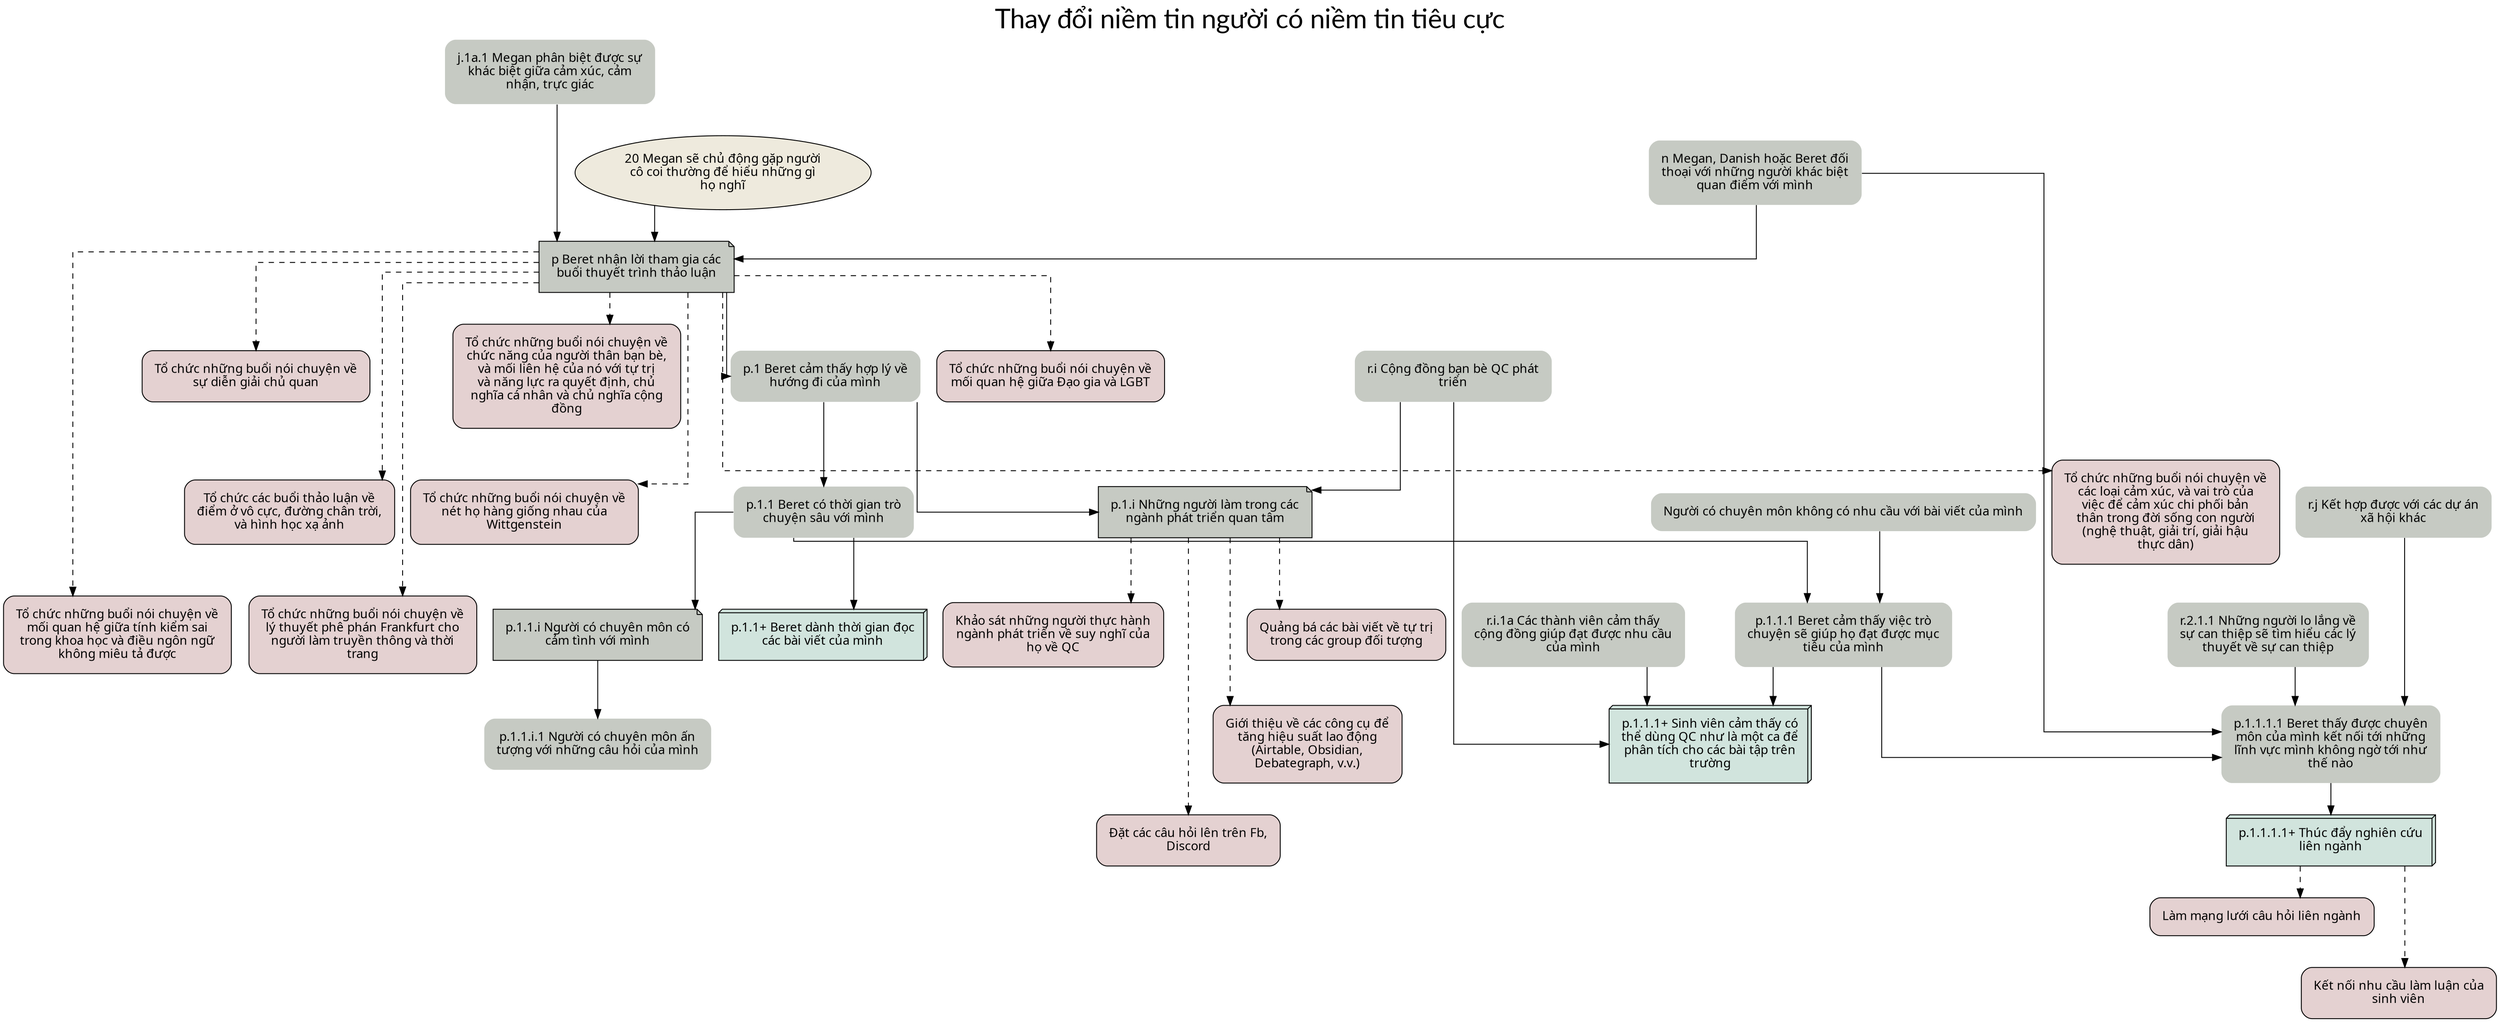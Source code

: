 digraph branch_p {
	graph [fontname=Lato,
		fontsize=30,
		label="Thay đổi niềm tin người có niềm tin tiêu cực",
		labelloc=t,
		overlap=false,
		sep=10,
		splines=ortho,
		style=rounded
	];
	node [fillcolor="#c6cac3",
		fontname="SVN-Avo",
		margin=0.2,
		shape=plaintext,
		style="filled, rounded"
	];
	edge [penwidth=1,
		style=""
	];
	"20 Megan sẽ chủ động gặp người cô coi thường để hiểu những gì họ nghĩ"	[fillcolor="#EEEADD",
		label="20 Megan sẽ chủ động gặp người\ncô coi thường để hiểu những gì\nhọ nghĩ",
		margin=0.1,
		shape=oval];
	"p Beret nhận lời tham gia các buổi thuyết trình thảo luận"	[label="p Beret nhận lời tham gia các\nbuổi thuyết trình thảo luận",
		shape=note,
		style=filled];
	"20 Megan sẽ chủ động gặp người cô coi thường để hiểu những gì họ nghĩ" -> "p Beret nhận lời tham gia các buổi thuyết trình thảo luận"	[minlen=1];
	"p.1.1.1 Beret cảm thấy việc trò chuyện sẽ giúp họ đạt được mục tiêu của mình"	[label="p.1.1.1 Beret cảm thấy việc trò\nchuyện sẽ giúp họ đạt được mục\ntiêu của mình"];
	"p.1.1.1.1 Beret thấy được chuyên môn của mình kết nối tới những lĩnh vực mình không ngờ tới như thế \
nào"	[label="p.1.1.1.1 Beret thấy được chuyên\nmôn của mình kết nối tới những\nlĩnh vực mình không ngờ tới như\nthế \
nào"];
	"p.1.1.1 Beret cảm thấy việc trò chuyện sẽ giúp họ đạt được mục tiêu của mình" -> "p.1.1.1.1 Beret thấy được chuyên môn của mình kết nối tới những lĩnh vực mình không ngờ tới như thế \
nào";
	"p.1.1.1+ Sinh viên cảm thấy có thể dùng QC như là một ca để phân tích cho các bài tập trên trường"	[fillcolor="#D1E4DD",
		label="p.1.1.1+ Sinh viên cảm thấy có\nthể dùng QC như là một ca để\nphân tích cho các bài tập trên\ntrường",
		shape=box3d];
	"p.1.1.1 Beret cảm thấy việc trò chuyện sẽ giúp họ đạt được mục tiêu của mình" -> "p.1.1.1+ Sinh viên cảm thấy có thể dùng QC như là một ca để phân tích cho các bài tập trên trường";
	"r.i Cộng đồng bạn bè QC phát triển"	[label="r.i Cộng đồng bạn bè QC phát\ntriển"];
	"r.i Cộng đồng bạn bè QC phát triển" -> "p.1.1.1+ Sinh viên cảm thấy có thể dùng QC như là một ca để phân tích cho các bài tập trên trường";
	"p.1.i Những người làm trong các ngành phát triển quan tâm"	[label="p.1.i Những người làm trong các\nngành phát triển quan tâm",
		shape=note,
		style=filled];
	"r.i Cộng đồng bạn bè QC phát triển" -> "p.1.i Những người làm trong các ngành phát triển quan tâm";
	"r.i.1a Các thành viên cảm thấy cộng đồng giúp đạt được nhu cầu của mình"	[label="r.i.1a Các thành viên cảm thấy\ncộng đồng giúp đạt được nhu cầu\ncủa mình"];
	"r.i.1a Các thành viên cảm thấy cộng đồng giúp đạt được nhu cầu của mình" -> "p.1.1.1+ Sinh viên cảm thấy có thể dùng QC như là một ca để phân tích cho các bài tập trên trường"	[minlen=1];
	"r.2.1.1 Những người lo lắng về sự can thiệp sẽ tìm hiểu các lý thuyết về sự can thiệp"	[label="r.2.1.1 Những người lo lắng về\nsự can thiệp sẽ tìm hiểu các lý\nthuyết về sự can thiệp"];
	"r.2.1.1 Những người lo lắng về sự can thiệp sẽ tìm hiểu các lý thuyết về sự can thiệp" -> "p.1.1.1.1 Beret thấy được chuyên môn của mình kết nối tới những lĩnh vực mình không ngờ tới như thế \
nào"	[minlen=1];
	"p.1.1.i.1 Người có chuyên môn ấn tượng với những câu hỏi của mình"	[label="p.1.1.i.1 Người có chuyên môn ấn\ntượng với những câu hỏi của mình"];
	"p.1.1.1.1+ Thúc đẩy nghiên cứu liên ngành"	[fillcolor="#D1E4DD",
		label="p.1.1.1.1+ Thúc đẩy nghiên cứu\nliên ngành",
		shape=box3d];
	"p.1.1.1.1 Beret thấy được chuyên môn của mình kết nối tới những lĩnh vực mình không ngờ tới như thế \
nào" -> "p.1.1.1.1+ Thúc đẩy nghiên cứu liên ngành";
	"p.1.1 Beret có thời gian trò chuyện sâu với mình"	[label="p.1.1 Beret có thời gian trò\nchuyện sâu với mình"];
	"p.1.1 Beret có thời gian trò chuyện sâu với mình" -> "p.1.1.1 Beret cảm thấy việc trò chuyện sẽ giúp họ đạt được mục tiêu của mình";
	"p.1.1+ Beret dành thời gian đọc các bài viết của mình"	[fillcolor="#D1E4DD",
		label="p.1.1+ Beret dành thời gian đọc\ncác bài viết của mình",
		shape=box3d];
	"p.1.1 Beret có thời gian trò chuyện sâu với mình" -> "p.1.1+ Beret dành thời gian đọc các bài viết của mình"	[minlen=1];
	"p.1.1.i Người có chuyên môn có cảm tình với mình"	[label="p.1.1.i Người có chuyên môn có\ncảm tình với mình",
		shape=note,
		style=filled];
	"p.1.1 Beret có thời gian trò chuyện sâu với mình" -> "p.1.1.i Người có chuyên môn có cảm tình với mình";
	"p.1 Beret cảm thấy hợp lý về hướng đi của mình"	[label="p.1 Beret cảm thấy hợp lý về\nhướng đi của mình"];
	"p.1 Beret cảm thấy hợp lý về hướng đi của mình" -> "p.1.1 Beret có thời gian trò chuyện sâu với mình";
	"p.1 Beret cảm thấy hợp lý về hướng đi của mình" -> "p.1.i Những người làm trong các ngành phát triển quan tâm";
	"r.j Kết hợp được với các dự án xã hội khác"	[label="r.j Kết hợp được với các dự án\nxã hội khác"];
	"r.j Kết hợp được với các dự án xã hội khác" -> "p.1.1.1.1 Beret thấy được chuyên môn của mình kết nối tới những lĩnh vực mình không ngờ tới như thế \
nào"	[minlen=2];
	"n Megan, Danish hoặc Beret đối thoại với những người khác biệt quan điểm với mình"	[label="n Megan, Danish hoặc Beret đối\nthoại với những người khác biệt\nquan điểm với mình"];
	"n Megan, Danish hoặc Beret đối thoại với những người khác biệt quan điểm với mình" -> "p.1.1.1.1 Beret thấy được chuyên môn của mình kết nối tới những lĩnh vực mình không ngờ tới như thế \
nào";
	"n Megan, Danish hoặc Beret đối thoại với những người khác biệt quan điểm với mình" -> "p Beret nhận lời tham gia các buổi thuyết trình thảo luận";
	"j.1a.1 Megan phân biệt được sự khác biệt giữa cảm xúc, cảm nhận, trực giác"	[label="j.1a.1 Megan phân biệt được sự\nkhác biệt giữa cảm xúc, cảm\nnhận, trực giác"];
	"j.1a.1 Megan phân biệt được sự khác biệt giữa cảm xúc, cảm nhận, trực giác" -> "p Beret nhận lời tham gia các buổi thuyết trình thảo luận"	[minlen=2];
	"Làm mạng lưới câu hỏi liên ngành"	[fillcolor="#E4D1D1",
		label="Làm mạng lưới câu hỏi liên ngành",
		shape=polygon];
	"p.1.1.1.1+ Thúc đẩy nghiên cứu liên ngành" -> "Làm mạng lưới câu hỏi liên ngành"	[minlen=1,
		style=dashed];
	"Kết nối nhu cầu làm luận của sinh viên"	[fillcolor="#E4D1D1",
		label="Kết nối nhu cầu làm luận của\nsinh viên",
		shape=polygon];
	"p.1.1.1.1+ Thúc đẩy nghiên cứu liên ngành" -> "Kết nối nhu cầu làm luận của sinh viên"	[minlen=2,
		style=dashed];
	"Khảo sát những người thực hành ngành phát triển về suy nghĩ của họ về QC"	[fillcolor="#E4D1D1",
		label="Khảo sát những người thực hành\nngành phát triển về suy nghĩ của\nhọ về QC",
		shape=polygon];
	"p.1.i Những người làm trong các ngành phát triển quan tâm" -> "Khảo sát những người thực hành ngành phát triển về suy nghĩ của họ về QC"	[minlen=1,
		style=dashed];
	"Giới thiệu về các công cụ để tăng hiệu suất lao động (Airtable, Obsidian, Debategraph, v.v.)"	[fillcolor="#E4D1D1",
		label="Giới thiệu về các công cụ để\ntăng hiệu suất lao động\n(Airtable, Obsidian,\nDebategraph, v.v.)",
		shape=polygon];
	"p.1.i Những người làm trong các ngành phát triển quan tâm" -> "Giới thiệu về các công cụ để tăng hiệu suất lao động (Airtable, Obsidian, Debategraph, v.v.)"	[minlen=2,
		style=dashed];
	"Đặt các câu hỏi lên trên Fb, Discord"	[fillcolor="#E4D1D1",
		label="Đặt các câu hỏi lên trên Fb,\nDiscord",
		shape=polygon];
	"p.1.i Những người làm trong các ngành phát triển quan tâm" -> "Đặt các câu hỏi lên trên Fb, Discord"	[minlen=3,
		style=dashed];
	"Quảng bá các bài viết về tự trị trong các group đối tượng"	[fillcolor="#E4D1D1",
		label="Quảng bá các bài viết về tự trị\ntrong các group đối tượng",
		shape=polygon];
	"p.1.i Những người làm trong các ngành phát triển quan tâm" -> "Quảng bá các bài viết về tự trị trong các group đối tượng"	[minlen=1,
		style=dashed];
	"p.1.1.i Người có chuyên môn có cảm tình với mình" -> "p.1.1.i.1 Người có chuyên môn ấn tượng với những câu hỏi của mình"	[minlen=1];
	"p Beret nhận lời tham gia các buổi thuyết trình thảo luận" -> "p.1 Beret cảm thấy hợp lý về hướng đi của mình";
	"Tổ chức những buổi nói chuyện về chức năng của người thân bạn bè, và mối liên hệ của nó với \
tự trị và năng lực ra quyết định, chủ nghĩa cá nhân và chủ nghĩa cộng đồng"	[fillcolor="#E4D1D1",
		label="Tổ chức những buổi nói chuyện về\nchức năng của người thân bạn bè,\nvà mối liên hệ của nó với \
tự trị\nvà năng lực ra quyết định, chủ\nnghĩa cá nhân và chủ nghĩa cộng\nđồng",
		shape=polygon];
	"p Beret nhận lời tham gia các buổi thuyết trình thảo luận" -> "Tổ chức những buổi nói chuyện về chức năng của người thân bạn bè, và mối liên hệ của nó với \
tự trị và năng lực ra quyết định, chủ nghĩa cá nhân và chủ nghĩa cộng đồng"	[minlen=1,
		style=dashed];
	"Tổ chức những buổi nói chuyện về nét họ hàng giống nhau của Wittgenstein"	[fillcolor="#E4D1D1",
		label="Tổ chức những buổi nói chuyện về\nnét họ hàng giống nhau của\nWittgenstein",
		shape=polygon];
	"p Beret nhận lời tham gia các buổi thuyết trình thảo luận" -> "Tổ chức những buổi nói chuyện về nét họ hàng giống nhau của Wittgenstein"	[minlen=2,
		style=dashed];
	"Tổ chức những buổi nói chuyện về lý thuyết phê phán Frankfurt cho người làm truyền thông và thời trang"	[fillcolor="#E4D1D1",
		label="Tổ chức những buổi nói chuyện về\nlý thuyết phê phán Frankfurt cho\nngười làm truyền thông và thời\ntrang",
		shape=polygon];
	"p Beret nhận lời tham gia các buổi thuyết trình thảo luận" -> "Tổ chức những buổi nói chuyện về lý thuyết phê phán Frankfurt cho người làm truyền thông và thời trang"	[minlen=3,
		style=dashed];
	"Tổ chức những buổi nói chuyện về mối quan hệ giữa Đạo gia và LGBT"	[fillcolor="#E4D1D1",
		label="Tổ chức những buổi nói chuyện về\nmối quan hệ giữa Đạo gia và LGBT",
		shape=polygon];
	"p Beret nhận lời tham gia các buổi thuyết trình thảo luận" -> "Tổ chức những buổi nói chuyện về mối quan hệ giữa Đạo gia và LGBT"	[minlen=1,
		style=dashed];
	"Tổ chức những buổi nói chuyện về các loại cảm xúc, và vai trò của việc để cảm xúc chi phối bản \
thân trong đời sống con người (nghệ thuật, giải trí, giải hậu thực dân)"	[fillcolor="#E4D1D1",
		label="Tổ chức những buổi nói chuyện về\ncác loại cảm xúc, và vai trò của\nviệc để cảm xúc chi phối bản\nthân \
trong đời sống con người\n(nghệ thuật, giải trí, giải hậu\nthực dân)",
		shape=polygon];
	"p Beret nhận lời tham gia các buổi thuyết trình thảo luận" -> "Tổ chức những buổi nói chuyện về các loại cảm xúc, và vai trò của việc để cảm xúc chi phối bản \
thân trong đời sống con người (nghệ thuật, giải trí, giải hậu thực dân)"	[minlen=2,
		style=dashed];
	"Tổ chức những buổi nói chuyện về mối quan hệ giữa tính kiểm sai trong khoa học và điều ngôn ngữ không \
miêu tả được"	[fillcolor="#E4D1D1",
		label="Tổ chức những buổi nói chuyện về\nmối quan hệ giữa tính kiểm sai\ntrong khoa học và điều ngôn ngữ\nkhông \
miêu tả được",
		shape=polygon];
	"p Beret nhận lời tham gia các buổi thuyết trình thảo luận" -> "Tổ chức những buổi nói chuyện về mối quan hệ giữa tính kiểm sai trong khoa học và điều ngôn ngữ không \
miêu tả được"	[minlen=3,
		style=dashed];
	"Tổ chức những buổi nói chuyện về sự diễn giải chủ quan"	[fillcolor="#E4D1D1",
		label="Tổ chức những buổi nói chuyện về\nsự diễn giải chủ quan",
		shape=polygon];
	"p Beret nhận lời tham gia các buổi thuyết trình thảo luận" -> "Tổ chức những buổi nói chuyện về sự diễn giải chủ quan"	[minlen=1,
		style=dashed];
	"Tổ chức các buổi thảo luận về điểm ở vô cực, đường chân trời, và hình học xạ ảnh"	[fillcolor="#E4D1D1",
		label="Tổ chức các buổi thảo luận về\nđiểm ở vô cực, đường chân trời,\nvà hình học xạ ảnh",
		shape=polygon];
	"p Beret nhận lời tham gia các buổi thuyết trình thảo luận" -> "Tổ chức các buổi thảo luận về điểm ở vô cực, đường chân trời, và hình học xạ ảnh"	[minlen=2,
		style=dashed];
	"Người có chuyên môn không có nhu cầu với bài viết của mình" -> "p.1.1.1 Beret cảm thấy việc trò chuyện sẽ giúp họ đạt được mục tiêu của mình"	[minlen=1];
}
